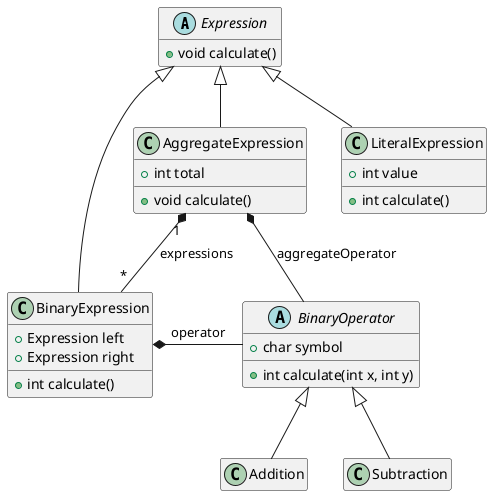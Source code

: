 @startuml

hide empty members

abstract class Expression {
    + void calculate()
}

class AggregateExpression {
    + int total
    + void calculate()
}

class BinaryExpression {
    + Expression left
    + Expression right
    + int calculate()
}

class LiteralExpression {
    + int value
    + int calculate()
}

abstract class BinaryOperator {
    + char symbol
    + int calculate(int x, int y)
}

class Addition {
}

class Subtraction {
}

AggregateExpression -up-|> Expression
BinaryExpression -up-|> Expression
LiteralExpression -up-|> Expression

AggregateExpression "1" *-- "*" BinaryExpression : expressions
AggregateExpression *-- BinaryOperator : aggregateOperator

BinaryExpression *- BinaryOperator : operator
Addition -up-|> BinaryOperator
Subtraction -up-|> BinaryOperator

@enduml